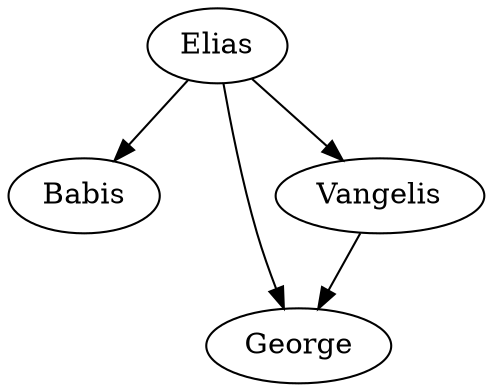 digraph "19th of March meeting" {
	Elias -> Babis
	Elias -> George
	Vangelis -> George
	Elias -> Vangelis
}

